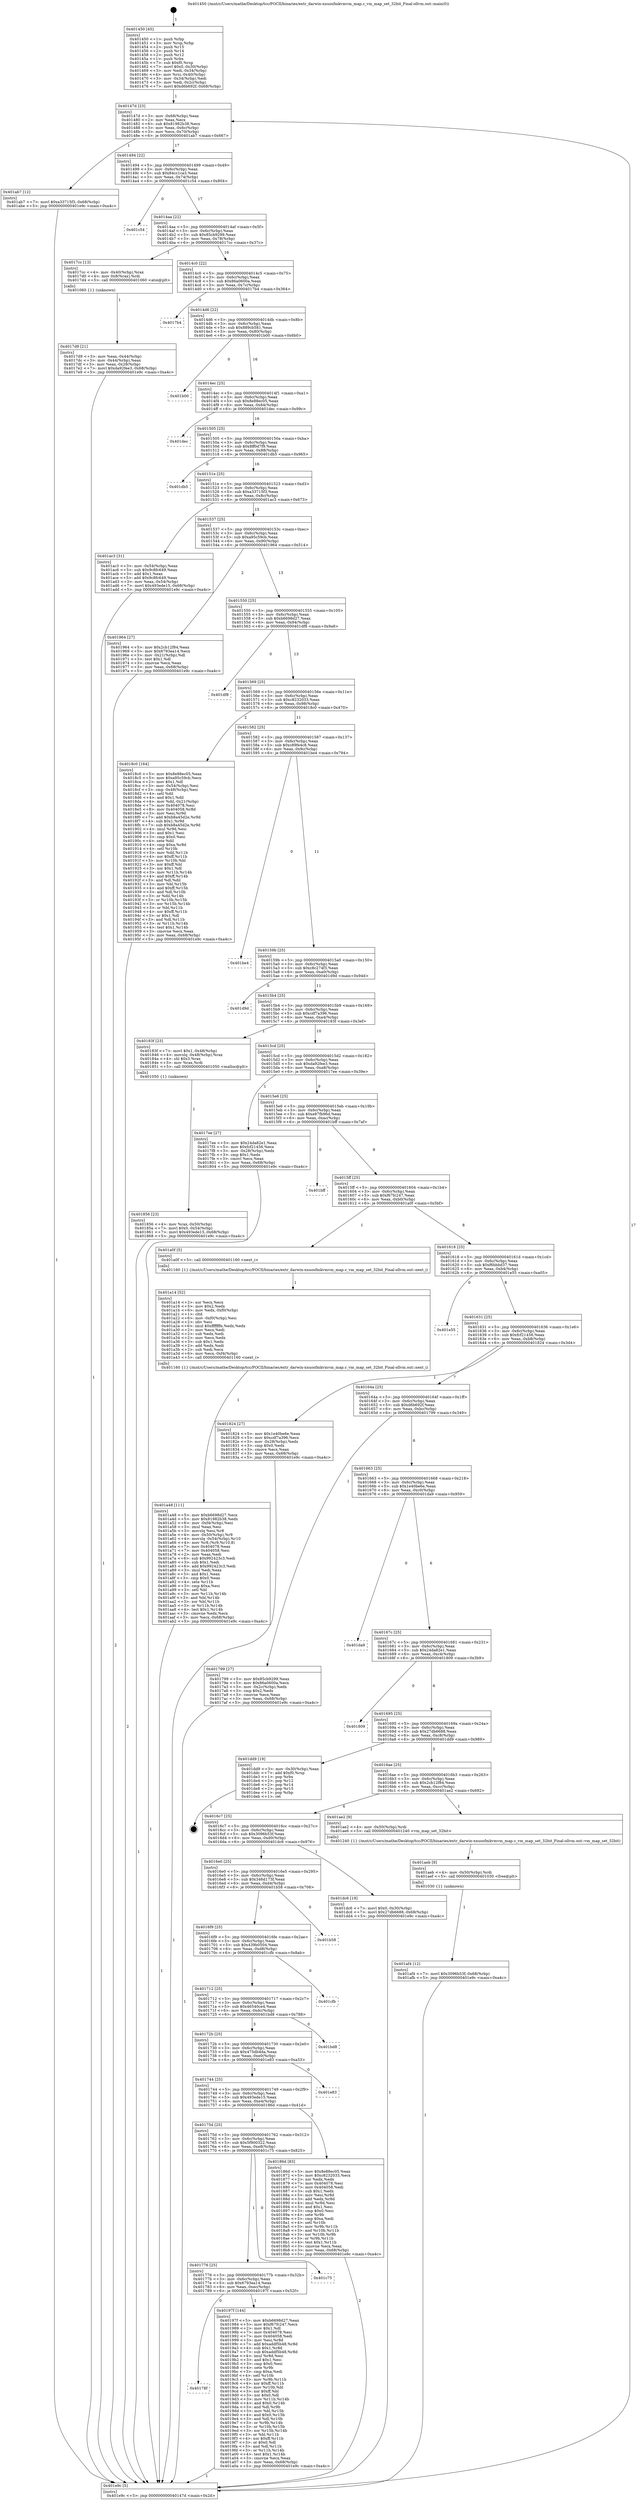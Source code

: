digraph "0x401450" {
  label = "0x401450 (/mnt/c/Users/mathe/Desktop/tcc/POCII/binaries/extr_darwin-xnuosfmkvmvm_map.c_vm_map_set_32bit_Final-ollvm.out::main(0))"
  labelloc = "t"
  node[shape=record]

  Entry [label="",width=0.3,height=0.3,shape=circle,fillcolor=black,style=filled]
  "0x40147d" [label="{
     0x40147d [23]\l
     | [instrs]\l
     &nbsp;&nbsp;0x40147d \<+3\>: mov -0x68(%rbp),%eax\l
     &nbsp;&nbsp;0x401480 \<+2\>: mov %eax,%ecx\l
     &nbsp;&nbsp;0x401482 \<+6\>: sub $0x81982b38,%ecx\l
     &nbsp;&nbsp;0x401488 \<+3\>: mov %eax,-0x6c(%rbp)\l
     &nbsp;&nbsp;0x40148b \<+3\>: mov %ecx,-0x70(%rbp)\l
     &nbsp;&nbsp;0x40148e \<+6\>: je 0000000000401ab7 \<main+0x667\>\l
  }"]
  "0x401ab7" [label="{
     0x401ab7 [12]\l
     | [instrs]\l
     &nbsp;&nbsp;0x401ab7 \<+7\>: movl $0xa33715f3,-0x68(%rbp)\l
     &nbsp;&nbsp;0x401abe \<+5\>: jmp 0000000000401e9c \<main+0xa4c\>\l
  }"]
  "0x401494" [label="{
     0x401494 [22]\l
     | [instrs]\l
     &nbsp;&nbsp;0x401494 \<+5\>: jmp 0000000000401499 \<main+0x49\>\l
     &nbsp;&nbsp;0x401499 \<+3\>: mov -0x6c(%rbp),%eax\l
     &nbsp;&nbsp;0x40149c \<+5\>: sub $0x84cc1ca3,%eax\l
     &nbsp;&nbsp;0x4014a1 \<+3\>: mov %eax,-0x74(%rbp)\l
     &nbsp;&nbsp;0x4014a4 \<+6\>: je 0000000000401c54 \<main+0x804\>\l
  }"]
  Exit [label="",width=0.3,height=0.3,shape=circle,fillcolor=black,style=filled,peripheries=2]
  "0x401c54" [label="{
     0x401c54\l
  }", style=dashed]
  "0x4014aa" [label="{
     0x4014aa [22]\l
     | [instrs]\l
     &nbsp;&nbsp;0x4014aa \<+5\>: jmp 00000000004014af \<main+0x5f\>\l
     &nbsp;&nbsp;0x4014af \<+3\>: mov -0x6c(%rbp),%eax\l
     &nbsp;&nbsp;0x4014b2 \<+5\>: sub $0x85cb9299,%eax\l
     &nbsp;&nbsp;0x4014b7 \<+3\>: mov %eax,-0x78(%rbp)\l
     &nbsp;&nbsp;0x4014ba \<+6\>: je 00000000004017cc \<main+0x37c\>\l
  }"]
  "0x401af4" [label="{
     0x401af4 [12]\l
     | [instrs]\l
     &nbsp;&nbsp;0x401af4 \<+7\>: movl $0x3096b53f,-0x68(%rbp)\l
     &nbsp;&nbsp;0x401afb \<+5\>: jmp 0000000000401e9c \<main+0xa4c\>\l
  }"]
  "0x4017cc" [label="{
     0x4017cc [13]\l
     | [instrs]\l
     &nbsp;&nbsp;0x4017cc \<+4\>: mov -0x40(%rbp),%rax\l
     &nbsp;&nbsp;0x4017d0 \<+4\>: mov 0x8(%rax),%rdi\l
     &nbsp;&nbsp;0x4017d4 \<+5\>: call 0000000000401060 \<atoi@plt\>\l
     | [calls]\l
     &nbsp;&nbsp;0x401060 \{1\} (unknown)\l
  }"]
  "0x4014c0" [label="{
     0x4014c0 [22]\l
     | [instrs]\l
     &nbsp;&nbsp;0x4014c0 \<+5\>: jmp 00000000004014c5 \<main+0x75\>\l
     &nbsp;&nbsp;0x4014c5 \<+3\>: mov -0x6c(%rbp),%eax\l
     &nbsp;&nbsp;0x4014c8 \<+5\>: sub $0x86a0600a,%eax\l
     &nbsp;&nbsp;0x4014cd \<+3\>: mov %eax,-0x7c(%rbp)\l
     &nbsp;&nbsp;0x4014d0 \<+6\>: je 00000000004017b4 \<main+0x364\>\l
  }"]
  "0x401aeb" [label="{
     0x401aeb [9]\l
     | [instrs]\l
     &nbsp;&nbsp;0x401aeb \<+4\>: mov -0x50(%rbp),%rdi\l
     &nbsp;&nbsp;0x401aef \<+5\>: call 0000000000401030 \<free@plt\>\l
     | [calls]\l
     &nbsp;&nbsp;0x401030 \{1\} (unknown)\l
  }"]
  "0x4017b4" [label="{
     0x4017b4\l
  }", style=dashed]
  "0x4014d6" [label="{
     0x4014d6 [22]\l
     | [instrs]\l
     &nbsp;&nbsp;0x4014d6 \<+5\>: jmp 00000000004014db \<main+0x8b\>\l
     &nbsp;&nbsp;0x4014db \<+3\>: mov -0x6c(%rbp),%eax\l
     &nbsp;&nbsp;0x4014de \<+5\>: sub $0x889cb581,%eax\l
     &nbsp;&nbsp;0x4014e3 \<+3\>: mov %eax,-0x80(%rbp)\l
     &nbsp;&nbsp;0x4014e6 \<+6\>: je 0000000000401b00 \<main+0x6b0\>\l
  }"]
  "0x401a48" [label="{
     0x401a48 [111]\l
     | [instrs]\l
     &nbsp;&nbsp;0x401a48 \<+5\>: mov $0xb6698d27,%ecx\l
     &nbsp;&nbsp;0x401a4d \<+5\>: mov $0x81982b38,%edx\l
     &nbsp;&nbsp;0x401a52 \<+6\>: mov -0xf4(%rbp),%esi\l
     &nbsp;&nbsp;0x401a58 \<+3\>: imul %eax,%esi\l
     &nbsp;&nbsp;0x401a5b \<+3\>: movslq %esi,%r8\l
     &nbsp;&nbsp;0x401a5e \<+4\>: mov -0x50(%rbp),%r9\l
     &nbsp;&nbsp;0x401a62 \<+4\>: movslq -0x54(%rbp),%r10\l
     &nbsp;&nbsp;0x401a66 \<+4\>: mov %r8,(%r9,%r10,8)\l
     &nbsp;&nbsp;0x401a6a \<+7\>: mov 0x404078,%eax\l
     &nbsp;&nbsp;0x401a71 \<+7\>: mov 0x404058,%esi\l
     &nbsp;&nbsp;0x401a78 \<+2\>: mov %eax,%edi\l
     &nbsp;&nbsp;0x401a7a \<+6\>: sub $0x992423c3,%edi\l
     &nbsp;&nbsp;0x401a80 \<+3\>: sub $0x1,%edi\l
     &nbsp;&nbsp;0x401a83 \<+6\>: add $0x992423c3,%edi\l
     &nbsp;&nbsp;0x401a89 \<+3\>: imul %edi,%eax\l
     &nbsp;&nbsp;0x401a8c \<+3\>: and $0x1,%eax\l
     &nbsp;&nbsp;0x401a8f \<+3\>: cmp $0x0,%eax\l
     &nbsp;&nbsp;0x401a92 \<+4\>: sete %r11b\l
     &nbsp;&nbsp;0x401a96 \<+3\>: cmp $0xa,%esi\l
     &nbsp;&nbsp;0x401a99 \<+3\>: setl %bl\l
     &nbsp;&nbsp;0x401a9c \<+3\>: mov %r11b,%r14b\l
     &nbsp;&nbsp;0x401a9f \<+3\>: and %bl,%r14b\l
     &nbsp;&nbsp;0x401aa2 \<+3\>: xor %bl,%r11b\l
     &nbsp;&nbsp;0x401aa5 \<+3\>: or %r11b,%r14b\l
     &nbsp;&nbsp;0x401aa8 \<+4\>: test $0x1,%r14b\l
     &nbsp;&nbsp;0x401aac \<+3\>: cmovne %edx,%ecx\l
     &nbsp;&nbsp;0x401aaf \<+3\>: mov %ecx,-0x68(%rbp)\l
     &nbsp;&nbsp;0x401ab2 \<+5\>: jmp 0000000000401e9c \<main+0xa4c\>\l
  }"]
  "0x401b00" [label="{
     0x401b00\l
  }", style=dashed]
  "0x4014ec" [label="{
     0x4014ec [25]\l
     | [instrs]\l
     &nbsp;&nbsp;0x4014ec \<+5\>: jmp 00000000004014f1 \<main+0xa1\>\l
     &nbsp;&nbsp;0x4014f1 \<+3\>: mov -0x6c(%rbp),%eax\l
     &nbsp;&nbsp;0x4014f4 \<+5\>: sub $0x8e88ec05,%eax\l
     &nbsp;&nbsp;0x4014f9 \<+6\>: mov %eax,-0x84(%rbp)\l
     &nbsp;&nbsp;0x4014ff \<+6\>: je 0000000000401dec \<main+0x99c\>\l
  }"]
  "0x401a14" [label="{
     0x401a14 [52]\l
     | [instrs]\l
     &nbsp;&nbsp;0x401a14 \<+2\>: xor %ecx,%ecx\l
     &nbsp;&nbsp;0x401a16 \<+5\>: mov $0x2,%edx\l
     &nbsp;&nbsp;0x401a1b \<+6\>: mov %edx,-0xf0(%rbp)\l
     &nbsp;&nbsp;0x401a21 \<+1\>: cltd\l
     &nbsp;&nbsp;0x401a22 \<+6\>: mov -0xf0(%rbp),%esi\l
     &nbsp;&nbsp;0x401a28 \<+2\>: idiv %esi\l
     &nbsp;&nbsp;0x401a2a \<+6\>: imul $0xfffffffe,%edx,%edx\l
     &nbsp;&nbsp;0x401a30 \<+2\>: mov %ecx,%edi\l
     &nbsp;&nbsp;0x401a32 \<+2\>: sub %edx,%edi\l
     &nbsp;&nbsp;0x401a34 \<+2\>: mov %ecx,%edx\l
     &nbsp;&nbsp;0x401a36 \<+3\>: sub $0x1,%edx\l
     &nbsp;&nbsp;0x401a39 \<+2\>: add %edx,%edi\l
     &nbsp;&nbsp;0x401a3b \<+2\>: sub %edi,%ecx\l
     &nbsp;&nbsp;0x401a3d \<+6\>: mov %ecx,-0xf4(%rbp)\l
     &nbsp;&nbsp;0x401a43 \<+5\>: call 0000000000401160 \<next_i\>\l
     | [calls]\l
     &nbsp;&nbsp;0x401160 \{1\} (/mnt/c/Users/mathe/Desktop/tcc/POCII/binaries/extr_darwin-xnuosfmkvmvm_map.c_vm_map_set_32bit_Final-ollvm.out::next_i)\l
  }"]
  "0x401dec" [label="{
     0x401dec\l
  }", style=dashed]
  "0x401505" [label="{
     0x401505 [25]\l
     | [instrs]\l
     &nbsp;&nbsp;0x401505 \<+5\>: jmp 000000000040150a \<main+0xba\>\l
     &nbsp;&nbsp;0x40150a \<+3\>: mov -0x6c(%rbp),%eax\l
     &nbsp;&nbsp;0x40150d \<+5\>: sub $0x8ff0d7f9,%eax\l
     &nbsp;&nbsp;0x401512 \<+6\>: mov %eax,-0x88(%rbp)\l
     &nbsp;&nbsp;0x401518 \<+6\>: je 0000000000401db5 \<main+0x965\>\l
  }"]
  "0x40178f" [label="{
     0x40178f\l
  }", style=dashed]
  "0x401db5" [label="{
     0x401db5\l
  }", style=dashed]
  "0x40151e" [label="{
     0x40151e [25]\l
     | [instrs]\l
     &nbsp;&nbsp;0x40151e \<+5\>: jmp 0000000000401523 \<main+0xd3\>\l
     &nbsp;&nbsp;0x401523 \<+3\>: mov -0x6c(%rbp),%eax\l
     &nbsp;&nbsp;0x401526 \<+5\>: sub $0xa33715f3,%eax\l
     &nbsp;&nbsp;0x40152b \<+6\>: mov %eax,-0x8c(%rbp)\l
     &nbsp;&nbsp;0x401531 \<+6\>: je 0000000000401ac3 \<main+0x673\>\l
  }"]
  "0x40197f" [label="{
     0x40197f [144]\l
     | [instrs]\l
     &nbsp;&nbsp;0x40197f \<+5\>: mov $0xb6698d27,%eax\l
     &nbsp;&nbsp;0x401984 \<+5\>: mov $0xf67fc247,%ecx\l
     &nbsp;&nbsp;0x401989 \<+2\>: mov $0x1,%dl\l
     &nbsp;&nbsp;0x40198b \<+7\>: mov 0x404078,%esi\l
     &nbsp;&nbsp;0x401992 \<+7\>: mov 0x404058,%edi\l
     &nbsp;&nbsp;0x401999 \<+3\>: mov %esi,%r8d\l
     &nbsp;&nbsp;0x40199c \<+7\>: add $0xaddf5b48,%r8d\l
     &nbsp;&nbsp;0x4019a3 \<+4\>: sub $0x1,%r8d\l
     &nbsp;&nbsp;0x4019a7 \<+7\>: sub $0xaddf5b48,%r8d\l
     &nbsp;&nbsp;0x4019ae \<+4\>: imul %r8d,%esi\l
     &nbsp;&nbsp;0x4019b2 \<+3\>: and $0x1,%esi\l
     &nbsp;&nbsp;0x4019b5 \<+3\>: cmp $0x0,%esi\l
     &nbsp;&nbsp;0x4019b8 \<+4\>: sete %r9b\l
     &nbsp;&nbsp;0x4019bc \<+3\>: cmp $0xa,%edi\l
     &nbsp;&nbsp;0x4019bf \<+4\>: setl %r10b\l
     &nbsp;&nbsp;0x4019c3 \<+3\>: mov %r9b,%r11b\l
     &nbsp;&nbsp;0x4019c6 \<+4\>: xor $0xff,%r11b\l
     &nbsp;&nbsp;0x4019ca \<+3\>: mov %r10b,%bl\l
     &nbsp;&nbsp;0x4019cd \<+3\>: xor $0xff,%bl\l
     &nbsp;&nbsp;0x4019d0 \<+3\>: xor $0x0,%dl\l
     &nbsp;&nbsp;0x4019d3 \<+3\>: mov %r11b,%r14b\l
     &nbsp;&nbsp;0x4019d6 \<+4\>: and $0x0,%r14b\l
     &nbsp;&nbsp;0x4019da \<+3\>: and %dl,%r9b\l
     &nbsp;&nbsp;0x4019dd \<+3\>: mov %bl,%r15b\l
     &nbsp;&nbsp;0x4019e0 \<+4\>: and $0x0,%r15b\l
     &nbsp;&nbsp;0x4019e4 \<+3\>: and %dl,%r10b\l
     &nbsp;&nbsp;0x4019e7 \<+3\>: or %r9b,%r14b\l
     &nbsp;&nbsp;0x4019ea \<+3\>: or %r10b,%r15b\l
     &nbsp;&nbsp;0x4019ed \<+3\>: xor %r15b,%r14b\l
     &nbsp;&nbsp;0x4019f0 \<+3\>: or %bl,%r11b\l
     &nbsp;&nbsp;0x4019f3 \<+4\>: xor $0xff,%r11b\l
     &nbsp;&nbsp;0x4019f7 \<+3\>: or $0x0,%dl\l
     &nbsp;&nbsp;0x4019fa \<+3\>: and %dl,%r11b\l
     &nbsp;&nbsp;0x4019fd \<+3\>: or %r11b,%r14b\l
     &nbsp;&nbsp;0x401a00 \<+4\>: test $0x1,%r14b\l
     &nbsp;&nbsp;0x401a04 \<+3\>: cmovne %ecx,%eax\l
     &nbsp;&nbsp;0x401a07 \<+3\>: mov %eax,-0x68(%rbp)\l
     &nbsp;&nbsp;0x401a0a \<+5\>: jmp 0000000000401e9c \<main+0xa4c\>\l
  }"]
  "0x401ac3" [label="{
     0x401ac3 [31]\l
     | [instrs]\l
     &nbsp;&nbsp;0x401ac3 \<+3\>: mov -0x54(%rbp),%eax\l
     &nbsp;&nbsp;0x401ac6 \<+5\>: sub $0x9c8fc649,%eax\l
     &nbsp;&nbsp;0x401acb \<+3\>: add $0x1,%eax\l
     &nbsp;&nbsp;0x401ace \<+5\>: add $0x9c8fc649,%eax\l
     &nbsp;&nbsp;0x401ad3 \<+3\>: mov %eax,-0x54(%rbp)\l
     &nbsp;&nbsp;0x401ad6 \<+7\>: movl $0x493ede15,-0x68(%rbp)\l
     &nbsp;&nbsp;0x401add \<+5\>: jmp 0000000000401e9c \<main+0xa4c\>\l
  }"]
  "0x401537" [label="{
     0x401537 [25]\l
     | [instrs]\l
     &nbsp;&nbsp;0x401537 \<+5\>: jmp 000000000040153c \<main+0xec\>\l
     &nbsp;&nbsp;0x40153c \<+3\>: mov -0x6c(%rbp),%eax\l
     &nbsp;&nbsp;0x40153f \<+5\>: sub $0xa95c59cb,%eax\l
     &nbsp;&nbsp;0x401544 \<+6\>: mov %eax,-0x90(%rbp)\l
     &nbsp;&nbsp;0x40154a \<+6\>: je 0000000000401964 \<main+0x514\>\l
  }"]
  "0x401776" [label="{
     0x401776 [25]\l
     | [instrs]\l
     &nbsp;&nbsp;0x401776 \<+5\>: jmp 000000000040177b \<main+0x32b\>\l
     &nbsp;&nbsp;0x40177b \<+3\>: mov -0x6c(%rbp),%eax\l
     &nbsp;&nbsp;0x40177e \<+5\>: sub $0x6793ea14,%eax\l
     &nbsp;&nbsp;0x401783 \<+6\>: mov %eax,-0xec(%rbp)\l
     &nbsp;&nbsp;0x401789 \<+6\>: je 000000000040197f \<main+0x52f\>\l
  }"]
  "0x401964" [label="{
     0x401964 [27]\l
     | [instrs]\l
     &nbsp;&nbsp;0x401964 \<+5\>: mov $0x2cb12f84,%eax\l
     &nbsp;&nbsp;0x401969 \<+5\>: mov $0x6793ea14,%ecx\l
     &nbsp;&nbsp;0x40196e \<+3\>: mov -0x21(%rbp),%dl\l
     &nbsp;&nbsp;0x401971 \<+3\>: test $0x1,%dl\l
     &nbsp;&nbsp;0x401974 \<+3\>: cmovne %ecx,%eax\l
     &nbsp;&nbsp;0x401977 \<+3\>: mov %eax,-0x68(%rbp)\l
     &nbsp;&nbsp;0x40197a \<+5\>: jmp 0000000000401e9c \<main+0xa4c\>\l
  }"]
  "0x401550" [label="{
     0x401550 [25]\l
     | [instrs]\l
     &nbsp;&nbsp;0x401550 \<+5\>: jmp 0000000000401555 \<main+0x105\>\l
     &nbsp;&nbsp;0x401555 \<+3\>: mov -0x6c(%rbp),%eax\l
     &nbsp;&nbsp;0x401558 \<+5\>: sub $0xb6698d27,%eax\l
     &nbsp;&nbsp;0x40155d \<+6\>: mov %eax,-0x94(%rbp)\l
     &nbsp;&nbsp;0x401563 \<+6\>: je 0000000000401df8 \<main+0x9a8\>\l
  }"]
  "0x401c75" [label="{
     0x401c75\l
  }", style=dashed]
  "0x401df8" [label="{
     0x401df8\l
  }", style=dashed]
  "0x401569" [label="{
     0x401569 [25]\l
     | [instrs]\l
     &nbsp;&nbsp;0x401569 \<+5\>: jmp 000000000040156e \<main+0x11e\>\l
     &nbsp;&nbsp;0x40156e \<+3\>: mov -0x6c(%rbp),%eax\l
     &nbsp;&nbsp;0x401571 \<+5\>: sub $0xc8232033,%eax\l
     &nbsp;&nbsp;0x401576 \<+6\>: mov %eax,-0x98(%rbp)\l
     &nbsp;&nbsp;0x40157c \<+6\>: je 00000000004018c0 \<main+0x470\>\l
  }"]
  "0x40175d" [label="{
     0x40175d [25]\l
     | [instrs]\l
     &nbsp;&nbsp;0x40175d \<+5\>: jmp 0000000000401762 \<main+0x312\>\l
     &nbsp;&nbsp;0x401762 \<+3\>: mov -0x6c(%rbp),%eax\l
     &nbsp;&nbsp;0x401765 \<+5\>: sub $0x5f900322,%eax\l
     &nbsp;&nbsp;0x40176a \<+6\>: mov %eax,-0xe8(%rbp)\l
     &nbsp;&nbsp;0x401770 \<+6\>: je 0000000000401c75 \<main+0x825\>\l
  }"]
  "0x4018c0" [label="{
     0x4018c0 [164]\l
     | [instrs]\l
     &nbsp;&nbsp;0x4018c0 \<+5\>: mov $0x8e88ec05,%eax\l
     &nbsp;&nbsp;0x4018c5 \<+5\>: mov $0xa95c59cb,%ecx\l
     &nbsp;&nbsp;0x4018ca \<+2\>: mov $0x1,%dl\l
     &nbsp;&nbsp;0x4018cc \<+3\>: mov -0x54(%rbp),%esi\l
     &nbsp;&nbsp;0x4018cf \<+3\>: cmp -0x48(%rbp),%esi\l
     &nbsp;&nbsp;0x4018d2 \<+4\>: setl %dil\l
     &nbsp;&nbsp;0x4018d6 \<+4\>: and $0x1,%dil\l
     &nbsp;&nbsp;0x4018da \<+4\>: mov %dil,-0x21(%rbp)\l
     &nbsp;&nbsp;0x4018de \<+7\>: mov 0x404078,%esi\l
     &nbsp;&nbsp;0x4018e5 \<+8\>: mov 0x404058,%r8d\l
     &nbsp;&nbsp;0x4018ed \<+3\>: mov %esi,%r9d\l
     &nbsp;&nbsp;0x4018f0 \<+7\>: add $0xb8a45d2e,%r9d\l
     &nbsp;&nbsp;0x4018f7 \<+4\>: sub $0x1,%r9d\l
     &nbsp;&nbsp;0x4018fb \<+7\>: sub $0xb8a45d2e,%r9d\l
     &nbsp;&nbsp;0x401902 \<+4\>: imul %r9d,%esi\l
     &nbsp;&nbsp;0x401906 \<+3\>: and $0x1,%esi\l
     &nbsp;&nbsp;0x401909 \<+3\>: cmp $0x0,%esi\l
     &nbsp;&nbsp;0x40190c \<+4\>: sete %dil\l
     &nbsp;&nbsp;0x401910 \<+4\>: cmp $0xa,%r8d\l
     &nbsp;&nbsp;0x401914 \<+4\>: setl %r10b\l
     &nbsp;&nbsp;0x401918 \<+3\>: mov %dil,%r11b\l
     &nbsp;&nbsp;0x40191b \<+4\>: xor $0xff,%r11b\l
     &nbsp;&nbsp;0x40191f \<+3\>: mov %r10b,%bl\l
     &nbsp;&nbsp;0x401922 \<+3\>: xor $0xff,%bl\l
     &nbsp;&nbsp;0x401925 \<+3\>: xor $0x1,%dl\l
     &nbsp;&nbsp;0x401928 \<+3\>: mov %r11b,%r14b\l
     &nbsp;&nbsp;0x40192b \<+4\>: and $0xff,%r14b\l
     &nbsp;&nbsp;0x40192f \<+3\>: and %dl,%dil\l
     &nbsp;&nbsp;0x401932 \<+3\>: mov %bl,%r15b\l
     &nbsp;&nbsp;0x401935 \<+4\>: and $0xff,%r15b\l
     &nbsp;&nbsp;0x401939 \<+3\>: and %dl,%r10b\l
     &nbsp;&nbsp;0x40193c \<+3\>: or %dil,%r14b\l
     &nbsp;&nbsp;0x40193f \<+3\>: or %r10b,%r15b\l
     &nbsp;&nbsp;0x401942 \<+3\>: xor %r15b,%r14b\l
     &nbsp;&nbsp;0x401945 \<+3\>: or %bl,%r11b\l
     &nbsp;&nbsp;0x401948 \<+4\>: xor $0xff,%r11b\l
     &nbsp;&nbsp;0x40194c \<+3\>: or $0x1,%dl\l
     &nbsp;&nbsp;0x40194f \<+3\>: and %dl,%r11b\l
     &nbsp;&nbsp;0x401952 \<+3\>: or %r11b,%r14b\l
     &nbsp;&nbsp;0x401955 \<+4\>: test $0x1,%r14b\l
     &nbsp;&nbsp;0x401959 \<+3\>: cmovne %ecx,%eax\l
     &nbsp;&nbsp;0x40195c \<+3\>: mov %eax,-0x68(%rbp)\l
     &nbsp;&nbsp;0x40195f \<+5\>: jmp 0000000000401e9c \<main+0xa4c\>\l
  }"]
  "0x401582" [label="{
     0x401582 [25]\l
     | [instrs]\l
     &nbsp;&nbsp;0x401582 \<+5\>: jmp 0000000000401587 \<main+0x137\>\l
     &nbsp;&nbsp;0x401587 \<+3\>: mov -0x6c(%rbp),%eax\l
     &nbsp;&nbsp;0x40158a \<+5\>: sub $0xc89fe4c8,%eax\l
     &nbsp;&nbsp;0x40158f \<+6\>: mov %eax,-0x9c(%rbp)\l
     &nbsp;&nbsp;0x401595 \<+6\>: je 0000000000401be4 \<main+0x794\>\l
  }"]
  "0x40186d" [label="{
     0x40186d [83]\l
     | [instrs]\l
     &nbsp;&nbsp;0x40186d \<+5\>: mov $0x8e88ec05,%eax\l
     &nbsp;&nbsp;0x401872 \<+5\>: mov $0xc8232033,%ecx\l
     &nbsp;&nbsp;0x401877 \<+2\>: xor %edx,%edx\l
     &nbsp;&nbsp;0x401879 \<+7\>: mov 0x404078,%esi\l
     &nbsp;&nbsp;0x401880 \<+7\>: mov 0x404058,%edi\l
     &nbsp;&nbsp;0x401887 \<+3\>: sub $0x1,%edx\l
     &nbsp;&nbsp;0x40188a \<+3\>: mov %esi,%r8d\l
     &nbsp;&nbsp;0x40188d \<+3\>: add %edx,%r8d\l
     &nbsp;&nbsp;0x401890 \<+4\>: imul %r8d,%esi\l
     &nbsp;&nbsp;0x401894 \<+3\>: and $0x1,%esi\l
     &nbsp;&nbsp;0x401897 \<+3\>: cmp $0x0,%esi\l
     &nbsp;&nbsp;0x40189a \<+4\>: sete %r9b\l
     &nbsp;&nbsp;0x40189e \<+3\>: cmp $0xa,%edi\l
     &nbsp;&nbsp;0x4018a1 \<+4\>: setl %r10b\l
     &nbsp;&nbsp;0x4018a5 \<+3\>: mov %r9b,%r11b\l
     &nbsp;&nbsp;0x4018a8 \<+3\>: and %r10b,%r11b\l
     &nbsp;&nbsp;0x4018ab \<+3\>: xor %r10b,%r9b\l
     &nbsp;&nbsp;0x4018ae \<+3\>: or %r9b,%r11b\l
     &nbsp;&nbsp;0x4018b1 \<+4\>: test $0x1,%r11b\l
     &nbsp;&nbsp;0x4018b5 \<+3\>: cmovne %ecx,%eax\l
     &nbsp;&nbsp;0x4018b8 \<+3\>: mov %eax,-0x68(%rbp)\l
     &nbsp;&nbsp;0x4018bb \<+5\>: jmp 0000000000401e9c \<main+0xa4c\>\l
  }"]
  "0x401be4" [label="{
     0x401be4\l
  }", style=dashed]
  "0x40159b" [label="{
     0x40159b [25]\l
     | [instrs]\l
     &nbsp;&nbsp;0x40159b \<+5\>: jmp 00000000004015a0 \<main+0x150\>\l
     &nbsp;&nbsp;0x4015a0 \<+3\>: mov -0x6c(%rbp),%eax\l
     &nbsp;&nbsp;0x4015a3 \<+5\>: sub $0xc8c274f3,%eax\l
     &nbsp;&nbsp;0x4015a8 \<+6\>: mov %eax,-0xa0(%rbp)\l
     &nbsp;&nbsp;0x4015ae \<+6\>: je 0000000000401d9d \<main+0x94d\>\l
  }"]
  "0x401744" [label="{
     0x401744 [25]\l
     | [instrs]\l
     &nbsp;&nbsp;0x401744 \<+5\>: jmp 0000000000401749 \<main+0x2f9\>\l
     &nbsp;&nbsp;0x401749 \<+3\>: mov -0x6c(%rbp),%eax\l
     &nbsp;&nbsp;0x40174c \<+5\>: sub $0x493ede15,%eax\l
     &nbsp;&nbsp;0x401751 \<+6\>: mov %eax,-0xe4(%rbp)\l
     &nbsp;&nbsp;0x401757 \<+6\>: je 000000000040186d \<main+0x41d\>\l
  }"]
  "0x401d9d" [label="{
     0x401d9d\l
  }", style=dashed]
  "0x4015b4" [label="{
     0x4015b4 [25]\l
     | [instrs]\l
     &nbsp;&nbsp;0x4015b4 \<+5\>: jmp 00000000004015b9 \<main+0x169\>\l
     &nbsp;&nbsp;0x4015b9 \<+3\>: mov -0x6c(%rbp),%eax\l
     &nbsp;&nbsp;0x4015bc \<+5\>: sub $0xcdf7a396,%eax\l
     &nbsp;&nbsp;0x4015c1 \<+6\>: mov %eax,-0xa4(%rbp)\l
     &nbsp;&nbsp;0x4015c7 \<+6\>: je 000000000040183f \<main+0x3ef\>\l
  }"]
  "0x401e83" [label="{
     0x401e83\l
  }", style=dashed]
  "0x40183f" [label="{
     0x40183f [23]\l
     | [instrs]\l
     &nbsp;&nbsp;0x40183f \<+7\>: movl $0x1,-0x48(%rbp)\l
     &nbsp;&nbsp;0x401846 \<+4\>: movslq -0x48(%rbp),%rax\l
     &nbsp;&nbsp;0x40184a \<+4\>: shl $0x3,%rax\l
     &nbsp;&nbsp;0x40184e \<+3\>: mov %rax,%rdi\l
     &nbsp;&nbsp;0x401851 \<+5\>: call 0000000000401050 \<malloc@plt\>\l
     | [calls]\l
     &nbsp;&nbsp;0x401050 \{1\} (unknown)\l
  }"]
  "0x4015cd" [label="{
     0x4015cd [25]\l
     | [instrs]\l
     &nbsp;&nbsp;0x4015cd \<+5\>: jmp 00000000004015d2 \<main+0x182\>\l
     &nbsp;&nbsp;0x4015d2 \<+3\>: mov -0x6c(%rbp),%eax\l
     &nbsp;&nbsp;0x4015d5 \<+5\>: sub $0xda92fee3,%eax\l
     &nbsp;&nbsp;0x4015da \<+6\>: mov %eax,-0xa8(%rbp)\l
     &nbsp;&nbsp;0x4015e0 \<+6\>: je 00000000004017ee \<main+0x39e\>\l
  }"]
  "0x40172b" [label="{
     0x40172b [25]\l
     | [instrs]\l
     &nbsp;&nbsp;0x40172b \<+5\>: jmp 0000000000401730 \<main+0x2e0\>\l
     &nbsp;&nbsp;0x401730 \<+3\>: mov -0x6c(%rbp),%eax\l
     &nbsp;&nbsp;0x401733 \<+5\>: sub $0x475db4da,%eax\l
     &nbsp;&nbsp;0x401738 \<+6\>: mov %eax,-0xe0(%rbp)\l
     &nbsp;&nbsp;0x40173e \<+6\>: je 0000000000401e83 \<main+0xa33\>\l
  }"]
  "0x4017ee" [label="{
     0x4017ee [27]\l
     | [instrs]\l
     &nbsp;&nbsp;0x4017ee \<+5\>: mov $0x24da82e1,%eax\l
     &nbsp;&nbsp;0x4017f3 \<+5\>: mov $0xfcf21456,%ecx\l
     &nbsp;&nbsp;0x4017f8 \<+3\>: mov -0x28(%rbp),%edx\l
     &nbsp;&nbsp;0x4017fb \<+3\>: cmp $0x1,%edx\l
     &nbsp;&nbsp;0x4017fe \<+3\>: cmovl %ecx,%eax\l
     &nbsp;&nbsp;0x401801 \<+3\>: mov %eax,-0x68(%rbp)\l
     &nbsp;&nbsp;0x401804 \<+5\>: jmp 0000000000401e9c \<main+0xa4c\>\l
  }"]
  "0x4015e6" [label="{
     0x4015e6 [25]\l
     | [instrs]\l
     &nbsp;&nbsp;0x4015e6 \<+5\>: jmp 00000000004015eb \<main+0x19b\>\l
     &nbsp;&nbsp;0x4015eb \<+3\>: mov -0x6c(%rbp),%eax\l
     &nbsp;&nbsp;0x4015ee \<+5\>: sub $0xe87fb96d,%eax\l
     &nbsp;&nbsp;0x4015f3 \<+6\>: mov %eax,-0xac(%rbp)\l
     &nbsp;&nbsp;0x4015f9 \<+6\>: je 0000000000401bff \<main+0x7af\>\l
  }"]
  "0x401bd8" [label="{
     0x401bd8\l
  }", style=dashed]
  "0x401bff" [label="{
     0x401bff\l
  }", style=dashed]
  "0x4015ff" [label="{
     0x4015ff [25]\l
     | [instrs]\l
     &nbsp;&nbsp;0x4015ff \<+5\>: jmp 0000000000401604 \<main+0x1b4\>\l
     &nbsp;&nbsp;0x401604 \<+3\>: mov -0x6c(%rbp),%eax\l
     &nbsp;&nbsp;0x401607 \<+5\>: sub $0xf67fc247,%eax\l
     &nbsp;&nbsp;0x40160c \<+6\>: mov %eax,-0xb0(%rbp)\l
     &nbsp;&nbsp;0x401612 \<+6\>: je 0000000000401a0f \<main+0x5bf\>\l
  }"]
  "0x401712" [label="{
     0x401712 [25]\l
     | [instrs]\l
     &nbsp;&nbsp;0x401712 \<+5\>: jmp 0000000000401717 \<main+0x2c7\>\l
     &nbsp;&nbsp;0x401717 \<+3\>: mov -0x6c(%rbp),%eax\l
     &nbsp;&nbsp;0x40171a \<+5\>: sub $0x46540ce4,%eax\l
     &nbsp;&nbsp;0x40171f \<+6\>: mov %eax,-0xdc(%rbp)\l
     &nbsp;&nbsp;0x401725 \<+6\>: je 0000000000401bd8 \<main+0x788\>\l
  }"]
  "0x401a0f" [label="{
     0x401a0f [5]\l
     | [instrs]\l
     &nbsp;&nbsp;0x401a0f \<+5\>: call 0000000000401160 \<next_i\>\l
     | [calls]\l
     &nbsp;&nbsp;0x401160 \{1\} (/mnt/c/Users/mathe/Desktop/tcc/POCII/binaries/extr_darwin-xnuosfmkvmvm_map.c_vm_map_set_32bit_Final-ollvm.out::next_i)\l
  }"]
  "0x401618" [label="{
     0x401618 [25]\l
     | [instrs]\l
     &nbsp;&nbsp;0x401618 \<+5\>: jmp 000000000040161d \<main+0x1cd\>\l
     &nbsp;&nbsp;0x40161d \<+3\>: mov -0x6c(%rbp),%eax\l
     &nbsp;&nbsp;0x401620 \<+5\>: sub $0xf6bbbd37,%eax\l
     &nbsp;&nbsp;0x401625 \<+6\>: mov %eax,-0xb4(%rbp)\l
     &nbsp;&nbsp;0x40162b \<+6\>: je 0000000000401e55 \<main+0xa05\>\l
  }"]
  "0x401cfb" [label="{
     0x401cfb\l
  }", style=dashed]
  "0x401e55" [label="{
     0x401e55\l
  }", style=dashed]
  "0x401631" [label="{
     0x401631 [25]\l
     | [instrs]\l
     &nbsp;&nbsp;0x401631 \<+5\>: jmp 0000000000401636 \<main+0x1e6\>\l
     &nbsp;&nbsp;0x401636 \<+3\>: mov -0x6c(%rbp),%eax\l
     &nbsp;&nbsp;0x401639 \<+5\>: sub $0xfcf21456,%eax\l
     &nbsp;&nbsp;0x40163e \<+6\>: mov %eax,-0xb8(%rbp)\l
     &nbsp;&nbsp;0x401644 \<+6\>: je 0000000000401824 \<main+0x3d4\>\l
  }"]
  "0x4016f9" [label="{
     0x4016f9 [25]\l
     | [instrs]\l
     &nbsp;&nbsp;0x4016f9 \<+5\>: jmp 00000000004016fe \<main+0x2ae\>\l
     &nbsp;&nbsp;0x4016fe \<+3\>: mov -0x6c(%rbp),%eax\l
     &nbsp;&nbsp;0x401701 \<+5\>: sub $0x439b0504,%eax\l
     &nbsp;&nbsp;0x401706 \<+6\>: mov %eax,-0xd8(%rbp)\l
     &nbsp;&nbsp;0x40170c \<+6\>: je 0000000000401cfb \<main+0x8ab\>\l
  }"]
  "0x401824" [label="{
     0x401824 [27]\l
     | [instrs]\l
     &nbsp;&nbsp;0x401824 \<+5\>: mov $0x1e40be6e,%eax\l
     &nbsp;&nbsp;0x401829 \<+5\>: mov $0xcdf7a396,%ecx\l
     &nbsp;&nbsp;0x40182e \<+3\>: mov -0x28(%rbp),%edx\l
     &nbsp;&nbsp;0x401831 \<+3\>: cmp $0x0,%edx\l
     &nbsp;&nbsp;0x401834 \<+3\>: cmove %ecx,%eax\l
     &nbsp;&nbsp;0x401837 \<+3\>: mov %eax,-0x68(%rbp)\l
     &nbsp;&nbsp;0x40183a \<+5\>: jmp 0000000000401e9c \<main+0xa4c\>\l
  }"]
  "0x40164a" [label="{
     0x40164a [25]\l
     | [instrs]\l
     &nbsp;&nbsp;0x40164a \<+5\>: jmp 000000000040164f \<main+0x1ff\>\l
     &nbsp;&nbsp;0x40164f \<+3\>: mov -0x6c(%rbp),%eax\l
     &nbsp;&nbsp;0x401652 \<+5\>: sub $0xd6b692f,%eax\l
     &nbsp;&nbsp;0x401657 \<+6\>: mov %eax,-0xbc(%rbp)\l
     &nbsp;&nbsp;0x40165d \<+6\>: je 0000000000401799 \<main+0x349\>\l
  }"]
  "0x401b58" [label="{
     0x401b58\l
  }", style=dashed]
  "0x401799" [label="{
     0x401799 [27]\l
     | [instrs]\l
     &nbsp;&nbsp;0x401799 \<+5\>: mov $0x85cb9299,%eax\l
     &nbsp;&nbsp;0x40179e \<+5\>: mov $0x86a0600a,%ecx\l
     &nbsp;&nbsp;0x4017a3 \<+3\>: mov -0x2c(%rbp),%edx\l
     &nbsp;&nbsp;0x4017a6 \<+3\>: cmp $0x2,%edx\l
     &nbsp;&nbsp;0x4017a9 \<+3\>: cmovne %ecx,%eax\l
     &nbsp;&nbsp;0x4017ac \<+3\>: mov %eax,-0x68(%rbp)\l
     &nbsp;&nbsp;0x4017af \<+5\>: jmp 0000000000401e9c \<main+0xa4c\>\l
  }"]
  "0x401663" [label="{
     0x401663 [25]\l
     | [instrs]\l
     &nbsp;&nbsp;0x401663 \<+5\>: jmp 0000000000401668 \<main+0x218\>\l
     &nbsp;&nbsp;0x401668 \<+3\>: mov -0x6c(%rbp),%eax\l
     &nbsp;&nbsp;0x40166b \<+5\>: sub $0x1e40be6e,%eax\l
     &nbsp;&nbsp;0x401670 \<+6\>: mov %eax,-0xc0(%rbp)\l
     &nbsp;&nbsp;0x401676 \<+6\>: je 0000000000401da9 \<main+0x959\>\l
  }"]
  "0x401e9c" [label="{
     0x401e9c [5]\l
     | [instrs]\l
     &nbsp;&nbsp;0x401e9c \<+5\>: jmp 000000000040147d \<main+0x2d\>\l
  }"]
  "0x401450" [label="{
     0x401450 [45]\l
     | [instrs]\l
     &nbsp;&nbsp;0x401450 \<+1\>: push %rbp\l
     &nbsp;&nbsp;0x401451 \<+3\>: mov %rsp,%rbp\l
     &nbsp;&nbsp;0x401454 \<+2\>: push %r15\l
     &nbsp;&nbsp;0x401456 \<+2\>: push %r14\l
     &nbsp;&nbsp;0x401458 \<+2\>: push %r12\l
     &nbsp;&nbsp;0x40145a \<+1\>: push %rbx\l
     &nbsp;&nbsp;0x40145b \<+7\>: sub $0xf0,%rsp\l
     &nbsp;&nbsp;0x401462 \<+7\>: movl $0x0,-0x30(%rbp)\l
     &nbsp;&nbsp;0x401469 \<+3\>: mov %edi,-0x34(%rbp)\l
     &nbsp;&nbsp;0x40146c \<+4\>: mov %rsi,-0x40(%rbp)\l
     &nbsp;&nbsp;0x401470 \<+3\>: mov -0x34(%rbp),%edi\l
     &nbsp;&nbsp;0x401473 \<+3\>: mov %edi,-0x2c(%rbp)\l
     &nbsp;&nbsp;0x401476 \<+7\>: movl $0xd6b692f,-0x68(%rbp)\l
  }"]
  "0x4017d9" [label="{
     0x4017d9 [21]\l
     | [instrs]\l
     &nbsp;&nbsp;0x4017d9 \<+3\>: mov %eax,-0x44(%rbp)\l
     &nbsp;&nbsp;0x4017dc \<+3\>: mov -0x44(%rbp),%eax\l
     &nbsp;&nbsp;0x4017df \<+3\>: mov %eax,-0x28(%rbp)\l
     &nbsp;&nbsp;0x4017e2 \<+7\>: movl $0xda92fee3,-0x68(%rbp)\l
     &nbsp;&nbsp;0x4017e9 \<+5\>: jmp 0000000000401e9c \<main+0xa4c\>\l
  }"]
  "0x401856" [label="{
     0x401856 [23]\l
     | [instrs]\l
     &nbsp;&nbsp;0x401856 \<+4\>: mov %rax,-0x50(%rbp)\l
     &nbsp;&nbsp;0x40185a \<+7\>: movl $0x0,-0x54(%rbp)\l
     &nbsp;&nbsp;0x401861 \<+7\>: movl $0x493ede15,-0x68(%rbp)\l
     &nbsp;&nbsp;0x401868 \<+5\>: jmp 0000000000401e9c \<main+0xa4c\>\l
  }"]
  "0x4016e0" [label="{
     0x4016e0 [25]\l
     | [instrs]\l
     &nbsp;&nbsp;0x4016e0 \<+5\>: jmp 00000000004016e5 \<main+0x295\>\l
     &nbsp;&nbsp;0x4016e5 \<+3\>: mov -0x6c(%rbp),%eax\l
     &nbsp;&nbsp;0x4016e8 \<+5\>: sub $0x346d173f,%eax\l
     &nbsp;&nbsp;0x4016ed \<+6\>: mov %eax,-0xd4(%rbp)\l
     &nbsp;&nbsp;0x4016f3 \<+6\>: je 0000000000401b58 \<main+0x708\>\l
  }"]
  "0x401da9" [label="{
     0x401da9\l
  }", style=dashed]
  "0x40167c" [label="{
     0x40167c [25]\l
     | [instrs]\l
     &nbsp;&nbsp;0x40167c \<+5\>: jmp 0000000000401681 \<main+0x231\>\l
     &nbsp;&nbsp;0x401681 \<+3\>: mov -0x6c(%rbp),%eax\l
     &nbsp;&nbsp;0x401684 \<+5\>: sub $0x24da82e1,%eax\l
     &nbsp;&nbsp;0x401689 \<+6\>: mov %eax,-0xc4(%rbp)\l
     &nbsp;&nbsp;0x40168f \<+6\>: je 0000000000401809 \<main+0x3b9\>\l
  }"]
  "0x401dc6" [label="{
     0x401dc6 [19]\l
     | [instrs]\l
     &nbsp;&nbsp;0x401dc6 \<+7\>: movl $0x0,-0x30(%rbp)\l
     &nbsp;&nbsp;0x401dcd \<+7\>: movl $0x27db6688,-0x68(%rbp)\l
     &nbsp;&nbsp;0x401dd4 \<+5\>: jmp 0000000000401e9c \<main+0xa4c\>\l
  }"]
  "0x401809" [label="{
     0x401809\l
  }", style=dashed]
  "0x401695" [label="{
     0x401695 [25]\l
     | [instrs]\l
     &nbsp;&nbsp;0x401695 \<+5\>: jmp 000000000040169a \<main+0x24a\>\l
     &nbsp;&nbsp;0x40169a \<+3\>: mov -0x6c(%rbp),%eax\l
     &nbsp;&nbsp;0x40169d \<+5\>: sub $0x27db6688,%eax\l
     &nbsp;&nbsp;0x4016a2 \<+6\>: mov %eax,-0xc8(%rbp)\l
     &nbsp;&nbsp;0x4016a8 \<+6\>: je 0000000000401dd9 \<main+0x989\>\l
  }"]
  "0x4016c7" [label="{
     0x4016c7 [25]\l
     | [instrs]\l
     &nbsp;&nbsp;0x4016c7 \<+5\>: jmp 00000000004016cc \<main+0x27c\>\l
     &nbsp;&nbsp;0x4016cc \<+3\>: mov -0x6c(%rbp),%eax\l
     &nbsp;&nbsp;0x4016cf \<+5\>: sub $0x3096b53f,%eax\l
     &nbsp;&nbsp;0x4016d4 \<+6\>: mov %eax,-0xd0(%rbp)\l
     &nbsp;&nbsp;0x4016da \<+6\>: je 0000000000401dc6 \<main+0x976\>\l
  }"]
  "0x401dd9" [label="{
     0x401dd9 [19]\l
     | [instrs]\l
     &nbsp;&nbsp;0x401dd9 \<+3\>: mov -0x30(%rbp),%eax\l
     &nbsp;&nbsp;0x401ddc \<+7\>: add $0xf0,%rsp\l
     &nbsp;&nbsp;0x401de3 \<+1\>: pop %rbx\l
     &nbsp;&nbsp;0x401de4 \<+2\>: pop %r12\l
     &nbsp;&nbsp;0x401de6 \<+2\>: pop %r14\l
     &nbsp;&nbsp;0x401de8 \<+2\>: pop %r15\l
     &nbsp;&nbsp;0x401dea \<+1\>: pop %rbp\l
     &nbsp;&nbsp;0x401deb \<+1\>: ret\l
  }"]
  "0x4016ae" [label="{
     0x4016ae [25]\l
     | [instrs]\l
     &nbsp;&nbsp;0x4016ae \<+5\>: jmp 00000000004016b3 \<main+0x263\>\l
     &nbsp;&nbsp;0x4016b3 \<+3\>: mov -0x6c(%rbp),%eax\l
     &nbsp;&nbsp;0x4016b6 \<+5\>: sub $0x2cb12f84,%eax\l
     &nbsp;&nbsp;0x4016bb \<+6\>: mov %eax,-0xcc(%rbp)\l
     &nbsp;&nbsp;0x4016c1 \<+6\>: je 0000000000401ae2 \<main+0x692\>\l
  }"]
  "0x401ae2" [label="{
     0x401ae2 [9]\l
     | [instrs]\l
     &nbsp;&nbsp;0x401ae2 \<+4\>: mov -0x50(%rbp),%rdi\l
     &nbsp;&nbsp;0x401ae6 \<+5\>: call 0000000000401240 \<vm_map_set_32bit\>\l
     | [calls]\l
     &nbsp;&nbsp;0x401240 \{1\} (/mnt/c/Users/mathe/Desktop/tcc/POCII/binaries/extr_darwin-xnuosfmkvmvm_map.c_vm_map_set_32bit_Final-ollvm.out::vm_map_set_32bit)\l
  }"]
  Entry -> "0x401450" [label=" 1"]
  "0x40147d" -> "0x401ab7" [label=" 1"]
  "0x40147d" -> "0x401494" [label=" 17"]
  "0x401dd9" -> Exit [label=" 1"]
  "0x401494" -> "0x401c54" [label=" 0"]
  "0x401494" -> "0x4014aa" [label=" 17"]
  "0x401dc6" -> "0x401e9c" [label=" 1"]
  "0x4014aa" -> "0x4017cc" [label=" 1"]
  "0x4014aa" -> "0x4014c0" [label=" 16"]
  "0x401af4" -> "0x401e9c" [label=" 1"]
  "0x4014c0" -> "0x4017b4" [label=" 0"]
  "0x4014c0" -> "0x4014d6" [label=" 16"]
  "0x401aeb" -> "0x401af4" [label=" 1"]
  "0x4014d6" -> "0x401b00" [label=" 0"]
  "0x4014d6" -> "0x4014ec" [label=" 16"]
  "0x401ae2" -> "0x401aeb" [label=" 1"]
  "0x4014ec" -> "0x401dec" [label=" 0"]
  "0x4014ec" -> "0x401505" [label=" 16"]
  "0x401ac3" -> "0x401e9c" [label=" 1"]
  "0x401505" -> "0x401db5" [label=" 0"]
  "0x401505" -> "0x40151e" [label=" 16"]
  "0x401ab7" -> "0x401e9c" [label=" 1"]
  "0x40151e" -> "0x401ac3" [label=" 1"]
  "0x40151e" -> "0x401537" [label=" 15"]
  "0x401a48" -> "0x401e9c" [label=" 1"]
  "0x401537" -> "0x401964" [label=" 2"]
  "0x401537" -> "0x401550" [label=" 13"]
  "0x401a0f" -> "0x401a14" [label=" 1"]
  "0x401550" -> "0x401df8" [label=" 0"]
  "0x401550" -> "0x401569" [label=" 13"]
  "0x40197f" -> "0x401e9c" [label=" 1"]
  "0x401569" -> "0x4018c0" [label=" 2"]
  "0x401569" -> "0x401582" [label=" 11"]
  "0x401776" -> "0x40197f" [label=" 1"]
  "0x401582" -> "0x401be4" [label=" 0"]
  "0x401582" -> "0x40159b" [label=" 11"]
  "0x401a14" -> "0x401a48" [label=" 1"]
  "0x40159b" -> "0x401d9d" [label=" 0"]
  "0x40159b" -> "0x4015b4" [label=" 11"]
  "0x40175d" -> "0x401c75" [label=" 0"]
  "0x4015b4" -> "0x40183f" [label=" 1"]
  "0x4015b4" -> "0x4015cd" [label=" 10"]
  "0x401776" -> "0x40178f" [label=" 0"]
  "0x4015cd" -> "0x4017ee" [label=" 1"]
  "0x4015cd" -> "0x4015e6" [label=" 9"]
  "0x4018c0" -> "0x401e9c" [label=" 2"]
  "0x4015e6" -> "0x401bff" [label=" 0"]
  "0x4015e6" -> "0x4015ff" [label=" 9"]
  "0x40186d" -> "0x401e9c" [label=" 2"]
  "0x4015ff" -> "0x401a0f" [label=" 1"]
  "0x4015ff" -> "0x401618" [label=" 8"]
  "0x401744" -> "0x40186d" [label=" 2"]
  "0x401618" -> "0x401e55" [label=" 0"]
  "0x401618" -> "0x401631" [label=" 8"]
  "0x40175d" -> "0x401776" [label=" 1"]
  "0x401631" -> "0x401824" [label=" 1"]
  "0x401631" -> "0x40164a" [label=" 7"]
  "0x40172b" -> "0x401e83" [label=" 0"]
  "0x40164a" -> "0x401799" [label=" 1"]
  "0x40164a" -> "0x401663" [label=" 6"]
  "0x401799" -> "0x401e9c" [label=" 1"]
  "0x401450" -> "0x40147d" [label=" 1"]
  "0x401e9c" -> "0x40147d" [label=" 17"]
  "0x4017cc" -> "0x4017d9" [label=" 1"]
  "0x4017d9" -> "0x401e9c" [label=" 1"]
  "0x4017ee" -> "0x401e9c" [label=" 1"]
  "0x401824" -> "0x401e9c" [label=" 1"]
  "0x40183f" -> "0x401856" [label=" 1"]
  "0x401856" -> "0x401e9c" [label=" 1"]
  "0x401964" -> "0x401e9c" [label=" 2"]
  "0x401663" -> "0x401da9" [label=" 0"]
  "0x401663" -> "0x40167c" [label=" 6"]
  "0x401712" -> "0x401bd8" [label=" 0"]
  "0x40167c" -> "0x401809" [label=" 0"]
  "0x40167c" -> "0x401695" [label=" 6"]
  "0x401744" -> "0x40175d" [label=" 1"]
  "0x401695" -> "0x401dd9" [label=" 1"]
  "0x401695" -> "0x4016ae" [label=" 5"]
  "0x4016f9" -> "0x401cfb" [label=" 0"]
  "0x4016ae" -> "0x401ae2" [label=" 1"]
  "0x4016ae" -> "0x4016c7" [label=" 4"]
  "0x4016f9" -> "0x401712" [label=" 3"]
  "0x4016c7" -> "0x401dc6" [label=" 1"]
  "0x4016c7" -> "0x4016e0" [label=" 3"]
  "0x401712" -> "0x40172b" [label=" 3"]
  "0x4016e0" -> "0x401b58" [label=" 0"]
  "0x4016e0" -> "0x4016f9" [label=" 3"]
  "0x40172b" -> "0x401744" [label=" 3"]
}
